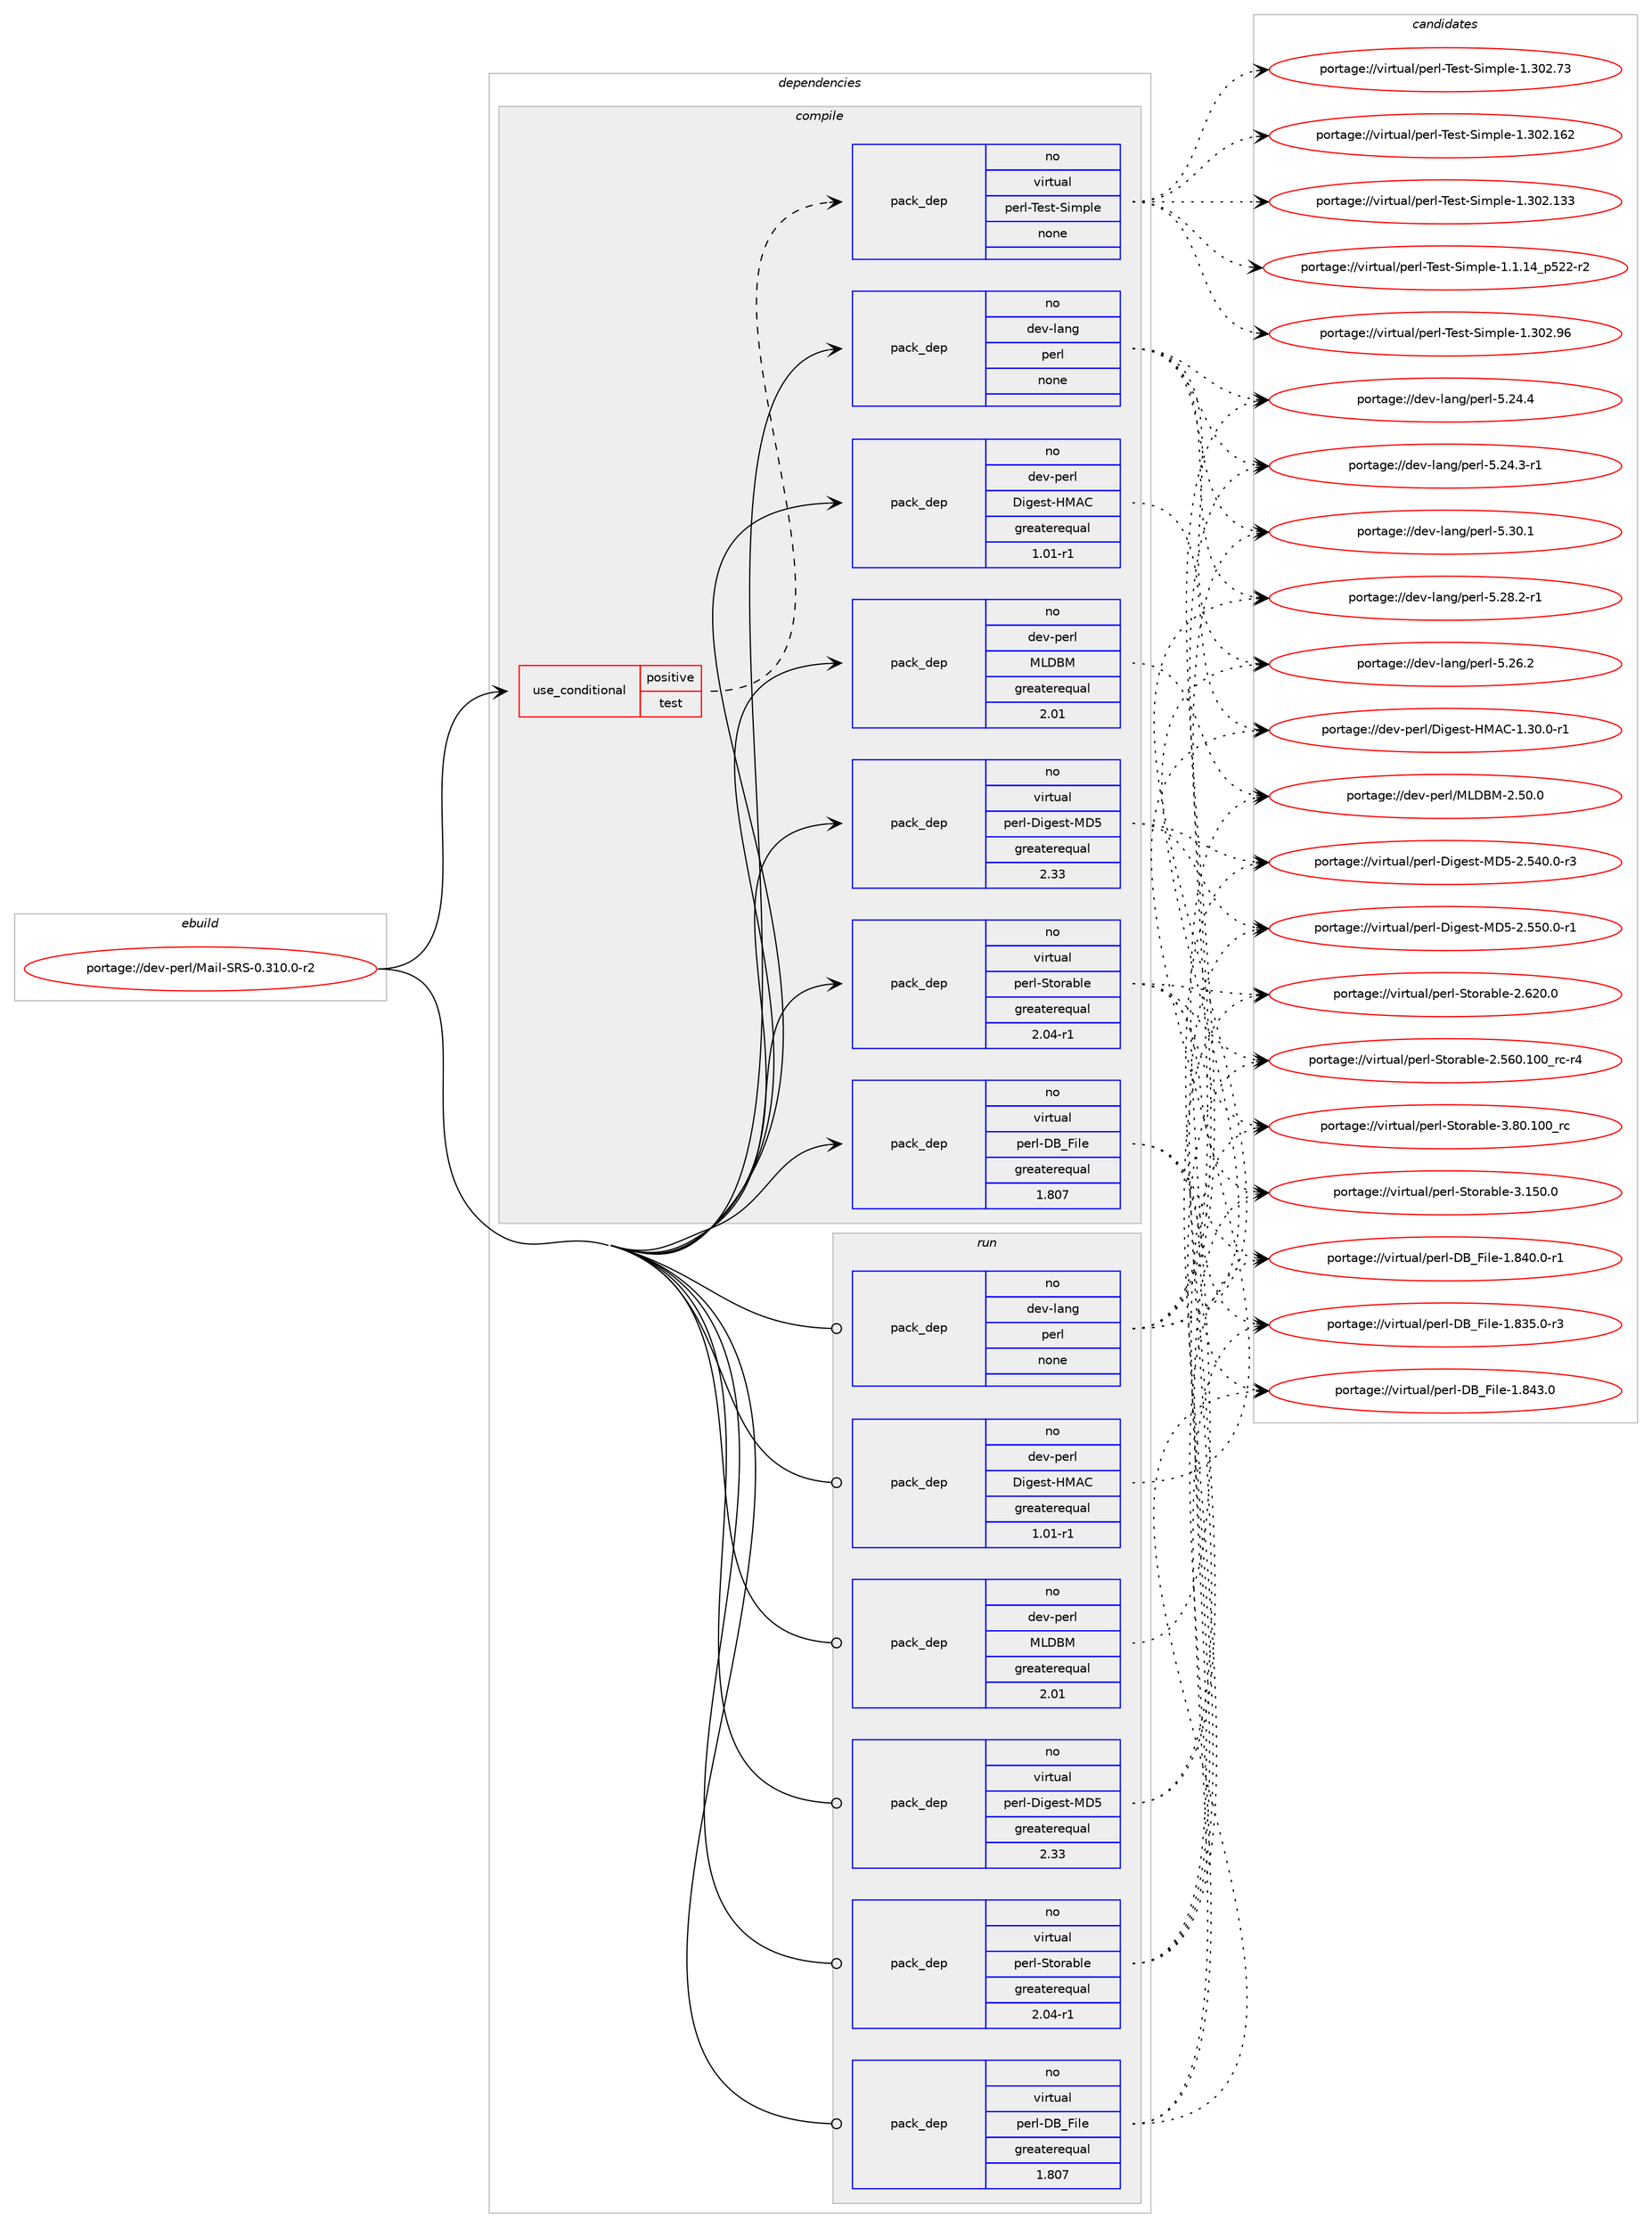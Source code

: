 digraph prolog {

# *************
# Graph options
# *************

newrank=true;
concentrate=true;
compound=true;
graph [rankdir=LR,fontname=Helvetica,fontsize=10,ranksep=1.5];#, ranksep=2.5, nodesep=0.2];
edge  [arrowhead=vee];
node  [fontname=Helvetica,fontsize=10];

# **********
# The ebuild
# **********

subgraph cluster_leftcol {
color=gray;
label=<<i>ebuild</i>>;
id [label="portage://dev-perl/Mail-SRS-0.310.0-r2", color=red, width=4, href="../dev-perl/Mail-SRS-0.310.0-r2.svg"];
}

# ****************
# The dependencies
# ****************

subgraph cluster_midcol {
color=gray;
label=<<i>dependencies</i>>;
subgraph cluster_compile {
fillcolor="#eeeeee";
style=filled;
label=<<i>compile</i>>;
subgraph cond121948 {
dependency489815 [label=<<TABLE BORDER="0" CELLBORDER="1" CELLSPACING="0" CELLPADDING="4"><TR><TD ROWSPAN="3" CELLPADDING="10">use_conditional</TD></TR><TR><TD>positive</TD></TR><TR><TD>test</TD></TR></TABLE>>, shape=none, color=red];
subgraph pack362789 {
dependency489816 [label=<<TABLE BORDER="0" CELLBORDER="1" CELLSPACING="0" CELLPADDING="4" WIDTH="220"><TR><TD ROWSPAN="6" CELLPADDING="30">pack_dep</TD></TR><TR><TD WIDTH="110">no</TD></TR><TR><TD>virtual</TD></TR><TR><TD>perl-Test-Simple</TD></TR><TR><TD>none</TD></TR><TR><TD></TD></TR></TABLE>>, shape=none, color=blue];
}
dependency489815:e -> dependency489816:w [weight=20,style="dashed",arrowhead="vee"];
}
id:e -> dependency489815:w [weight=20,style="solid",arrowhead="vee"];
subgraph pack362790 {
dependency489817 [label=<<TABLE BORDER="0" CELLBORDER="1" CELLSPACING="0" CELLPADDING="4" WIDTH="220"><TR><TD ROWSPAN="6" CELLPADDING="30">pack_dep</TD></TR><TR><TD WIDTH="110">no</TD></TR><TR><TD>dev-lang</TD></TR><TR><TD>perl</TD></TR><TR><TD>none</TD></TR><TR><TD></TD></TR></TABLE>>, shape=none, color=blue];
}
id:e -> dependency489817:w [weight=20,style="solid",arrowhead="vee"];
subgraph pack362791 {
dependency489818 [label=<<TABLE BORDER="0" CELLBORDER="1" CELLSPACING="0" CELLPADDING="4" WIDTH="220"><TR><TD ROWSPAN="6" CELLPADDING="30">pack_dep</TD></TR><TR><TD WIDTH="110">no</TD></TR><TR><TD>dev-perl</TD></TR><TR><TD>Digest-HMAC</TD></TR><TR><TD>greaterequal</TD></TR><TR><TD>1.01-r1</TD></TR></TABLE>>, shape=none, color=blue];
}
id:e -> dependency489818:w [weight=20,style="solid",arrowhead="vee"];
subgraph pack362792 {
dependency489819 [label=<<TABLE BORDER="0" CELLBORDER="1" CELLSPACING="0" CELLPADDING="4" WIDTH="220"><TR><TD ROWSPAN="6" CELLPADDING="30">pack_dep</TD></TR><TR><TD WIDTH="110">no</TD></TR><TR><TD>dev-perl</TD></TR><TR><TD>MLDBM</TD></TR><TR><TD>greaterequal</TD></TR><TR><TD>2.01</TD></TR></TABLE>>, shape=none, color=blue];
}
id:e -> dependency489819:w [weight=20,style="solid",arrowhead="vee"];
subgraph pack362793 {
dependency489820 [label=<<TABLE BORDER="0" CELLBORDER="1" CELLSPACING="0" CELLPADDING="4" WIDTH="220"><TR><TD ROWSPAN="6" CELLPADDING="30">pack_dep</TD></TR><TR><TD WIDTH="110">no</TD></TR><TR><TD>virtual</TD></TR><TR><TD>perl-DB_File</TD></TR><TR><TD>greaterequal</TD></TR><TR><TD>1.807</TD></TR></TABLE>>, shape=none, color=blue];
}
id:e -> dependency489820:w [weight=20,style="solid",arrowhead="vee"];
subgraph pack362794 {
dependency489821 [label=<<TABLE BORDER="0" CELLBORDER="1" CELLSPACING="0" CELLPADDING="4" WIDTH="220"><TR><TD ROWSPAN="6" CELLPADDING="30">pack_dep</TD></TR><TR><TD WIDTH="110">no</TD></TR><TR><TD>virtual</TD></TR><TR><TD>perl-Digest-MD5</TD></TR><TR><TD>greaterequal</TD></TR><TR><TD>2.33</TD></TR></TABLE>>, shape=none, color=blue];
}
id:e -> dependency489821:w [weight=20,style="solid",arrowhead="vee"];
subgraph pack362795 {
dependency489822 [label=<<TABLE BORDER="0" CELLBORDER="1" CELLSPACING="0" CELLPADDING="4" WIDTH="220"><TR><TD ROWSPAN="6" CELLPADDING="30">pack_dep</TD></TR><TR><TD WIDTH="110">no</TD></TR><TR><TD>virtual</TD></TR><TR><TD>perl-Storable</TD></TR><TR><TD>greaterequal</TD></TR><TR><TD>2.04-r1</TD></TR></TABLE>>, shape=none, color=blue];
}
id:e -> dependency489822:w [weight=20,style="solid",arrowhead="vee"];
}
subgraph cluster_compileandrun {
fillcolor="#eeeeee";
style=filled;
label=<<i>compile and run</i>>;
}
subgraph cluster_run {
fillcolor="#eeeeee";
style=filled;
label=<<i>run</i>>;
subgraph pack362796 {
dependency489823 [label=<<TABLE BORDER="0" CELLBORDER="1" CELLSPACING="0" CELLPADDING="4" WIDTH="220"><TR><TD ROWSPAN="6" CELLPADDING="30">pack_dep</TD></TR><TR><TD WIDTH="110">no</TD></TR><TR><TD>dev-lang</TD></TR><TR><TD>perl</TD></TR><TR><TD>none</TD></TR><TR><TD></TD></TR></TABLE>>, shape=none, color=blue];
}
id:e -> dependency489823:w [weight=20,style="solid",arrowhead="odot"];
subgraph pack362797 {
dependency489824 [label=<<TABLE BORDER="0" CELLBORDER="1" CELLSPACING="0" CELLPADDING="4" WIDTH="220"><TR><TD ROWSPAN="6" CELLPADDING="30">pack_dep</TD></TR><TR><TD WIDTH="110">no</TD></TR><TR><TD>dev-perl</TD></TR><TR><TD>Digest-HMAC</TD></TR><TR><TD>greaterequal</TD></TR><TR><TD>1.01-r1</TD></TR></TABLE>>, shape=none, color=blue];
}
id:e -> dependency489824:w [weight=20,style="solid",arrowhead="odot"];
subgraph pack362798 {
dependency489825 [label=<<TABLE BORDER="0" CELLBORDER="1" CELLSPACING="0" CELLPADDING="4" WIDTH="220"><TR><TD ROWSPAN="6" CELLPADDING="30">pack_dep</TD></TR><TR><TD WIDTH="110">no</TD></TR><TR><TD>dev-perl</TD></TR><TR><TD>MLDBM</TD></TR><TR><TD>greaterequal</TD></TR><TR><TD>2.01</TD></TR></TABLE>>, shape=none, color=blue];
}
id:e -> dependency489825:w [weight=20,style="solid",arrowhead="odot"];
subgraph pack362799 {
dependency489826 [label=<<TABLE BORDER="0" CELLBORDER="1" CELLSPACING="0" CELLPADDING="4" WIDTH="220"><TR><TD ROWSPAN="6" CELLPADDING="30">pack_dep</TD></TR><TR><TD WIDTH="110">no</TD></TR><TR><TD>virtual</TD></TR><TR><TD>perl-DB_File</TD></TR><TR><TD>greaterequal</TD></TR><TR><TD>1.807</TD></TR></TABLE>>, shape=none, color=blue];
}
id:e -> dependency489826:w [weight=20,style="solid",arrowhead="odot"];
subgraph pack362800 {
dependency489827 [label=<<TABLE BORDER="0" CELLBORDER="1" CELLSPACING="0" CELLPADDING="4" WIDTH="220"><TR><TD ROWSPAN="6" CELLPADDING="30">pack_dep</TD></TR><TR><TD WIDTH="110">no</TD></TR><TR><TD>virtual</TD></TR><TR><TD>perl-Digest-MD5</TD></TR><TR><TD>greaterequal</TD></TR><TR><TD>2.33</TD></TR></TABLE>>, shape=none, color=blue];
}
id:e -> dependency489827:w [weight=20,style="solid",arrowhead="odot"];
subgraph pack362801 {
dependency489828 [label=<<TABLE BORDER="0" CELLBORDER="1" CELLSPACING="0" CELLPADDING="4" WIDTH="220"><TR><TD ROWSPAN="6" CELLPADDING="30">pack_dep</TD></TR><TR><TD WIDTH="110">no</TD></TR><TR><TD>virtual</TD></TR><TR><TD>perl-Storable</TD></TR><TR><TD>greaterequal</TD></TR><TR><TD>2.04-r1</TD></TR></TABLE>>, shape=none, color=blue];
}
id:e -> dependency489828:w [weight=20,style="solid",arrowhead="odot"];
}
}

# **************
# The candidates
# **************

subgraph cluster_choices {
rank=same;
color=gray;
label=<<i>candidates</i>>;

subgraph choice362789 {
color=black;
nodesep=1;
choice118105114116117971084711210111410845841011151164583105109112108101454946514850465754 [label="portage://virtual/perl-Test-Simple-1.302.96", color=red, width=4,href="../virtual/perl-Test-Simple-1.302.96.svg"];
choice118105114116117971084711210111410845841011151164583105109112108101454946514850465551 [label="portage://virtual/perl-Test-Simple-1.302.73", color=red, width=4,href="../virtual/perl-Test-Simple-1.302.73.svg"];
choice11810511411611797108471121011141084584101115116458310510911210810145494651485046495450 [label="portage://virtual/perl-Test-Simple-1.302.162", color=red, width=4,href="../virtual/perl-Test-Simple-1.302.162.svg"];
choice11810511411611797108471121011141084584101115116458310510911210810145494651485046495151 [label="portage://virtual/perl-Test-Simple-1.302.133", color=red, width=4,href="../virtual/perl-Test-Simple-1.302.133.svg"];
choice11810511411611797108471121011141084584101115116458310510911210810145494649464952951125350504511450 [label="portage://virtual/perl-Test-Simple-1.1.14_p522-r2", color=red, width=4,href="../virtual/perl-Test-Simple-1.1.14_p522-r2.svg"];
dependency489816:e -> choice118105114116117971084711210111410845841011151164583105109112108101454946514850465754:w [style=dotted,weight="100"];
dependency489816:e -> choice118105114116117971084711210111410845841011151164583105109112108101454946514850465551:w [style=dotted,weight="100"];
dependency489816:e -> choice11810511411611797108471121011141084584101115116458310510911210810145494651485046495450:w [style=dotted,weight="100"];
dependency489816:e -> choice11810511411611797108471121011141084584101115116458310510911210810145494651485046495151:w [style=dotted,weight="100"];
dependency489816:e -> choice11810511411611797108471121011141084584101115116458310510911210810145494649464952951125350504511450:w [style=dotted,weight="100"];
}
subgraph choice362790 {
color=black;
nodesep=1;
choice10010111845108971101034711210111410845534651484649 [label="portage://dev-lang/perl-5.30.1", color=red, width=4,href="../dev-lang/perl-5.30.1.svg"];
choice100101118451089711010347112101114108455346505646504511449 [label="portage://dev-lang/perl-5.28.2-r1", color=red, width=4,href="../dev-lang/perl-5.28.2-r1.svg"];
choice10010111845108971101034711210111410845534650544650 [label="portage://dev-lang/perl-5.26.2", color=red, width=4,href="../dev-lang/perl-5.26.2.svg"];
choice10010111845108971101034711210111410845534650524652 [label="portage://dev-lang/perl-5.24.4", color=red, width=4,href="../dev-lang/perl-5.24.4.svg"];
choice100101118451089711010347112101114108455346505246514511449 [label="portage://dev-lang/perl-5.24.3-r1", color=red, width=4,href="../dev-lang/perl-5.24.3-r1.svg"];
dependency489817:e -> choice10010111845108971101034711210111410845534651484649:w [style=dotted,weight="100"];
dependency489817:e -> choice100101118451089711010347112101114108455346505646504511449:w [style=dotted,weight="100"];
dependency489817:e -> choice10010111845108971101034711210111410845534650544650:w [style=dotted,weight="100"];
dependency489817:e -> choice10010111845108971101034711210111410845534650524652:w [style=dotted,weight="100"];
dependency489817:e -> choice100101118451089711010347112101114108455346505246514511449:w [style=dotted,weight="100"];
}
subgraph choice362791 {
color=black;
nodesep=1;
choice1001011184511210111410847681051031011151164572776567454946514846484511449 [label="portage://dev-perl/Digest-HMAC-1.30.0-r1", color=red, width=4,href="../dev-perl/Digest-HMAC-1.30.0-r1.svg"];
dependency489818:e -> choice1001011184511210111410847681051031011151164572776567454946514846484511449:w [style=dotted,weight="100"];
}
subgraph choice362792 {
color=black;
nodesep=1;
choice1001011184511210111410847777668667745504653484648 [label="portage://dev-perl/MLDBM-2.50.0", color=red, width=4,href="../dev-perl/MLDBM-2.50.0.svg"];
dependency489819:e -> choice1001011184511210111410847777668667745504653484648:w [style=dotted,weight="100"];
}
subgraph choice362793 {
color=black;
nodesep=1;
choice118105114116117971084711210111410845686695701051081014549465652514648 [label="portage://virtual/perl-DB_File-1.843.0", color=red, width=4,href="../virtual/perl-DB_File-1.843.0.svg"];
choice1181051141161179710847112101114108456866957010510810145494656524846484511449 [label="portage://virtual/perl-DB_File-1.840.0-r1", color=red, width=4,href="../virtual/perl-DB_File-1.840.0-r1.svg"];
choice1181051141161179710847112101114108456866957010510810145494656515346484511451 [label="portage://virtual/perl-DB_File-1.835.0-r3", color=red, width=4,href="../virtual/perl-DB_File-1.835.0-r3.svg"];
dependency489820:e -> choice118105114116117971084711210111410845686695701051081014549465652514648:w [style=dotted,weight="100"];
dependency489820:e -> choice1181051141161179710847112101114108456866957010510810145494656524846484511449:w [style=dotted,weight="100"];
dependency489820:e -> choice1181051141161179710847112101114108456866957010510810145494656515346484511451:w [style=dotted,weight="100"];
}
subgraph choice362794 {
color=black;
nodesep=1;
choice118105114116117971084711210111410845681051031011151164577685345504653534846484511449 [label="portage://virtual/perl-Digest-MD5-2.550.0-r1", color=red, width=4,href="../virtual/perl-Digest-MD5-2.550.0-r1.svg"];
choice118105114116117971084711210111410845681051031011151164577685345504653524846484511451 [label="portage://virtual/perl-Digest-MD5-2.540.0-r3", color=red, width=4,href="../virtual/perl-Digest-MD5-2.540.0-r3.svg"];
dependency489821:e -> choice118105114116117971084711210111410845681051031011151164577685345504653534846484511449:w [style=dotted,weight="100"];
dependency489821:e -> choice118105114116117971084711210111410845681051031011151164577685345504653524846484511451:w [style=dotted,weight="100"];
}
subgraph choice362795 {
color=black;
nodesep=1;
choice1181051141161179710847112101114108458311611111497981081014551465648464948489511499 [label="portage://virtual/perl-Storable-3.80.100_rc", color=red, width=4,href="../virtual/perl-Storable-3.80.100_rc.svg"];
choice1181051141161179710847112101114108458311611111497981081014551464953484648 [label="portage://virtual/perl-Storable-3.150.0", color=red, width=4,href="../virtual/perl-Storable-3.150.0.svg"];
choice1181051141161179710847112101114108458311611111497981081014550465450484648 [label="portage://virtual/perl-Storable-2.620.0", color=red, width=4,href="../virtual/perl-Storable-2.620.0.svg"];
choice1181051141161179710847112101114108458311611111497981081014550465354484649484895114994511452 [label="portage://virtual/perl-Storable-2.560.100_rc-r4", color=red, width=4,href="../virtual/perl-Storable-2.560.100_rc-r4.svg"];
dependency489822:e -> choice1181051141161179710847112101114108458311611111497981081014551465648464948489511499:w [style=dotted,weight="100"];
dependency489822:e -> choice1181051141161179710847112101114108458311611111497981081014551464953484648:w [style=dotted,weight="100"];
dependency489822:e -> choice1181051141161179710847112101114108458311611111497981081014550465450484648:w [style=dotted,weight="100"];
dependency489822:e -> choice1181051141161179710847112101114108458311611111497981081014550465354484649484895114994511452:w [style=dotted,weight="100"];
}
subgraph choice362796 {
color=black;
nodesep=1;
choice10010111845108971101034711210111410845534651484649 [label="portage://dev-lang/perl-5.30.1", color=red, width=4,href="../dev-lang/perl-5.30.1.svg"];
choice100101118451089711010347112101114108455346505646504511449 [label="portage://dev-lang/perl-5.28.2-r1", color=red, width=4,href="../dev-lang/perl-5.28.2-r1.svg"];
choice10010111845108971101034711210111410845534650544650 [label="portage://dev-lang/perl-5.26.2", color=red, width=4,href="../dev-lang/perl-5.26.2.svg"];
choice10010111845108971101034711210111410845534650524652 [label="portage://dev-lang/perl-5.24.4", color=red, width=4,href="../dev-lang/perl-5.24.4.svg"];
choice100101118451089711010347112101114108455346505246514511449 [label="portage://dev-lang/perl-5.24.3-r1", color=red, width=4,href="../dev-lang/perl-5.24.3-r1.svg"];
dependency489823:e -> choice10010111845108971101034711210111410845534651484649:w [style=dotted,weight="100"];
dependency489823:e -> choice100101118451089711010347112101114108455346505646504511449:w [style=dotted,weight="100"];
dependency489823:e -> choice10010111845108971101034711210111410845534650544650:w [style=dotted,weight="100"];
dependency489823:e -> choice10010111845108971101034711210111410845534650524652:w [style=dotted,weight="100"];
dependency489823:e -> choice100101118451089711010347112101114108455346505246514511449:w [style=dotted,weight="100"];
}
subgraph choice362797 {
color=black;
nodesep=1;
choice1001011184511210111410847681051031011151164572776567454946514846484511449 [label="portage://dev-perl/Digest-HMAC-1.30.0-r1", color=red, width=4,href="../dev-perl/Digest-HMAC-1.30.0-r1.svg"];
dependency489824:e -> choice1001011184511210111410847681051031011151164572776567454946514846484511449:w [style=dotted,weight="100"];
}
subgraph choice362798 {
color=black;
nodesep=1;
choice1001011184511210111410847777668667745504653484648 [label="portage://dev-perl/MLDBM-2.50.0", color=red, width=4,href="../dev-perl/MLDBM-2.50.0.svg"];
dependency489825:e -> choice1001011184511210111410847777668667745504653484648:w [style=dotted,weight="100"];
}
subgraph choice362799 {
color=black;
nodesep=1;
choice118105114116117971084711210111410845686695701051081014549465652514648 [label="portage://virtual/perl-DB_File-1.843.0", color=red, width=4,href="../virtual/perl-DB_File-1.843.0.svg"];
choice1181051141161179710847112101114108456866957010510810145494656524846484511449 [label="portage://virtual/perl-DB_File-1.840.0-r1", color=red, width=4,href="../virtual/perl-DB_File-1.840.0-r1.svg"];
choice1181051141161179710847112101114108456866957010510810145494656515346484511451 [label="portage://virtual/perl-DB_File-1.835.0-r3", color=red, width=4,href="../virtual/perl-DB_File-1.835.0-r3.svg"];
dependency489826:e -> choice118105114116117971084711210111410845686695701051081014549465652514648:w [style=dotted,weight="100"];
dependency489826:e -> choice1181051141161179710847112101114108456866957010510810145494656524846484511449:w [style=dotted,weight="100"];
dependency489826:e -> choice1181051141161179710847112101114108456866957010510810145494656515346484511451:w [style=dotted,weight="100"];
}
subgraph choice362800 {
color=black;
nodesep=1;
choice118105114116117971084711210111410845681051031011151164577685345504653534846484511449 [label="portage://virtual/perl-Digest-MD5-2.550.0-r1", color=red, width=4,href="../virtual/perl-Digest-MD5-2.550.0-r1.svg"];
choice118105114116117971084711210111410845681051031011151164577685345504653524846484511451 [label="portage://virtual/perl-Digest-MD5-2.540.0-r3", color=red, width=4,href="../virtual/perl-Digest-MD5-2.540.0-r3.svg"];
dependency489827:e -> choice118105114116117971084711210111410845681051031011151164577685345504653534846484511449:w [style=dotted,weight="100"];
dependency489827:e -> choice118105114116117971084711210111410845681051031011151164577685345504653524846484511451:w [style=dotted,weight="100"];
}
subgraph choice362801 {
color=black;
nodesep=1;
choice1181051141161179710847112101114108458311611111497981081014551465648464948489511499 [label="portage://virtual/perl-Storable-3.80.100_rc", color=red, width=4,href="../virtual/perl-Storable-3.80.100_rc.svg"];
choice1181051141161179710847112101114108458311611111497981081014551464953484648 [label="portage://virtual/perl-Storable-3.150.0", color=red, width=4,href="../virtual/perl-Storable-3.150.0.svg"];
choice1181051141161179710847112101114108458311611111497981081014550465450484648 [label="portage://virtual/perl-Storable-2.620.0", color=red, width=4,href="../virtual/perl-Storable-2.620.0.svg"];
choice1181051141161179710847112101114108458311611111497981081014550465354484649484895114994511452 [label="portage://virtual/perl-Storable-2.560.100_rc-r4", color=red, width=4,href="../virtual/perl-Storable-2.560.100_rc-r4.svg"];
dependency489828:e -> choice1181051141161179710847112101114108458311611111497981081014551465648464948489511499:w [style=dotted,weight="100"];
dependency489828:e -> choice1181051141161179710847112101114108458311611111497981081014551464953484648:w [style=dotted,weight="100"];
dependency489828:e -> choice1181051141161179710847112101114108458311611111497981081014550465450484648:w [style=dotted,weight="100"];
dependency489828:e -> choice1181051141161179710847112101114108458311611111497981081014550465354484649484895114994511452:w [style=dotted,weight="100"];
}
}

}
